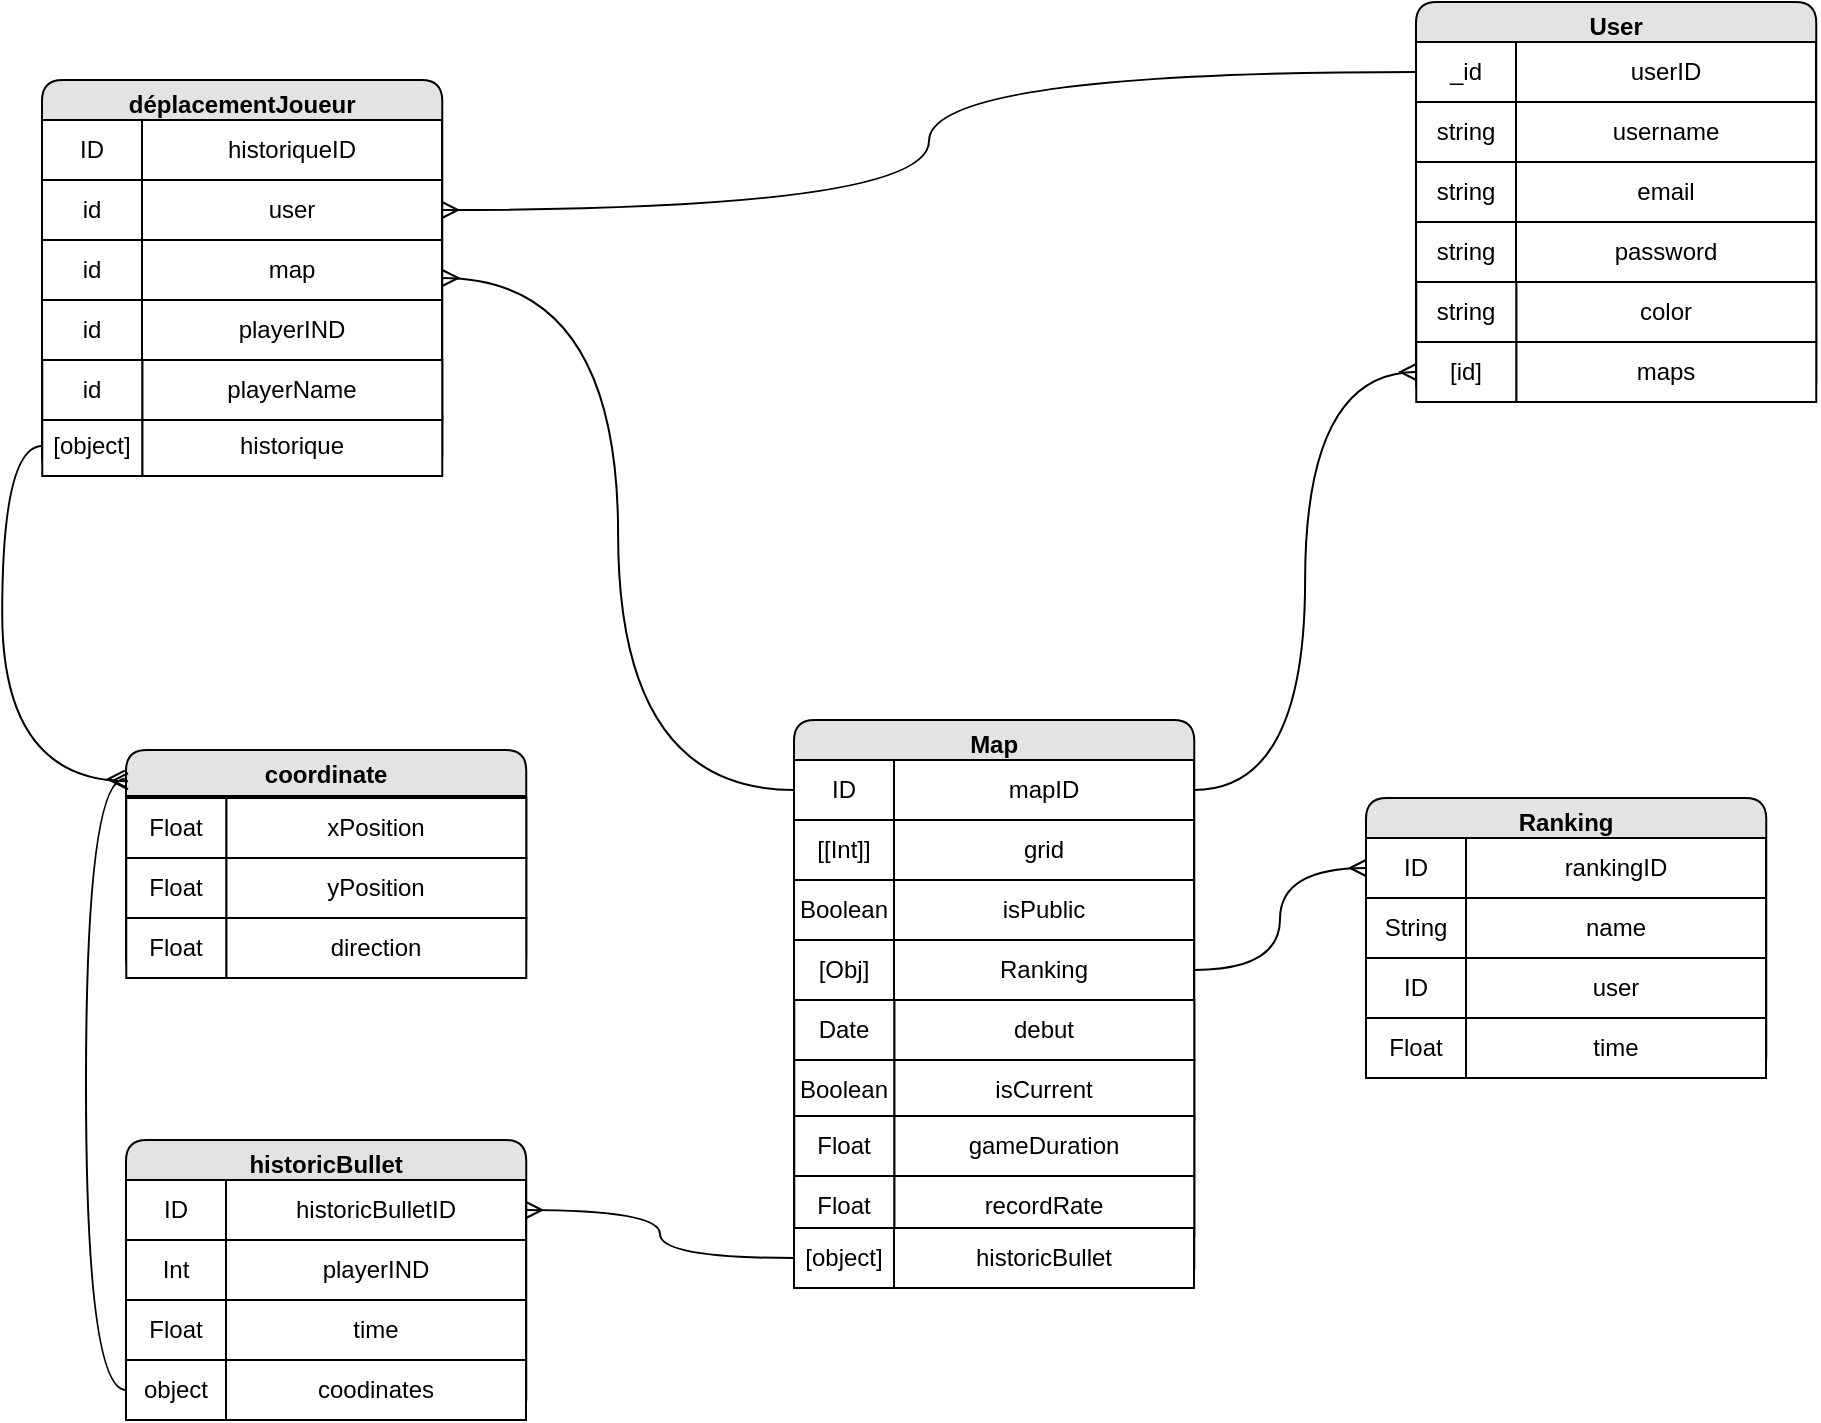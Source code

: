 <mxfile version="17.2.1" type="device"><diagram name="Koba Database schema" id="e56a1550-8fbb-45ad-956c-1786394a9013"><mxGraphModel dx="920" dy="625" grid="0" gridSize="10" guides="1" tooltips="1" connect="1" arrows="1" fold="1" page="1" pageScale="1" pageWidth="2339" pageHeight="3300" background="none" math="0" shadow="0"><root><mxCell id="0"/><mxCell id="1" parent="0"/><mxCell id="s6MqYQuqI-lbQTFpXedr-1283" value="User" style="swimlane;rounded=1;shadow=0;fillColor=#E3E3E3;" parent="1" vertex="1"><mxGeometry x="1365" y="503" width="200.13" height="200" as="geometry"><mxRectangle x="410" y="1600" width="76" height="23" as="alternateBounds"/></mxGeometry></mxCell><mxCell id="s6MqYQuqI-lbQTFpXedr-1284" value="" style="group" parent="s6MqYQuqI-lbQTFpXedr-1283" vertex="1" connectable="0"><mxGeometry y="20" width="200" height="30" as="geometry"/></mxCell><mxCell id="s6MqYQuqI-lbQTFpXedr-1285" value="userID" style="rounded=0;whiteSpace=wrap;html=1;shadow=0;fillColor=default;" parent="s6MqYQuqI-lbQTFpXedr-1284" vertex="1"><mxGeometry x="50" width="150" height="30" as="geometry"/></mxCell><mxCell id="s6MqYQuqI-lbQTFpXedr-1286" value="_id" style="rounded=0;whiteSpace=wrap;html=1;shadow=0;fillColor=default;" parent="s6MqYQuqI-lbQTFpXedr-1284" vertex="1"><mxGeometry width="50" height="30" as="geometry"/></mxCell><mxCell id="s6MqYQuqI-lbQTFpXedr-1290" value="Nom" style="group" parent="s6MqYQuqI-lbQTFpXedr-1283" vertex="1" connectable="0"><mxGeometry y="50" width="200" height="30" as="geometry"/></mxCell><mxCell id="s6MqYQuqI-lbQTFpXedr-1291" value="username" style="rounded=0;whiteSpace=wrap;html=1;shadow=0;fillColor=default;" parent="s6MqYQuqI-lbQTFpXedr-1290" vertex="1"><mxGeometry x="50" width="150" height="30" as="geometry"/></mxCell><mxCell id="s6MqYQuqI-lbQTFpXedr-1292" value="string" style="rounded=0;whiteSpace=wrap;html=1;shadow=0;fillColor=default;" parent="s6MqYQuqI-lbQTFpXedr-1290" vertex="1"><mxGeometry width="50" height="30" as="geometry"/></mxCell><mxCell id="s6MqYQuqI-lbQTFpXedr-1293" value="Date" style="group" parent="s6MqYQuqI-lbQTFpXedr-1283" vertex="1" connectable="0"><mxGeometry y="110" width="200" height="30" as="geometry"/></mxCell><mxCell id="s6MqYQuqI-lbQTFpXedr-1294" value="password" style="rounded=0;whiteSpace=wrap;html=1;shadow=0;fillColor=default;" parent="s6MqYQuqI-lbQTFpXedr-1293" vertex="1"><mxGeometry x="50" width="150" height="30" as="geometry"/></mxCell><mxCell id="s6MqYQuqI-lbQTFpXedr-1295" value="string" style="rounded=0;whiteSpace=wrap;html=1;shadow=0;fillColor=default;" parent="s6MqYQuqI-lbQTFpXedr-1293" vertex="1"><mxGeometry width="50" height="30" as="geometry"/></mxCell><mxCell id="7U2QGLZ0_2xpGg9DzkBu-201" value="Date" style="group" parent="s6MqYQuqI-lbQTFpXedr-1283" vertex="1" connectable="0"><mxGeometry y="80" width="200" height="30" as="geometry"/></mxCell><mxCell id="7U2QGLZ0_2xpGg9DzkBu-202" value="email" style="rounded=0;whiteSpace=wrap;html=1;shadow=0;fillColor=default;" parent="7U2QGLZ0_2xpGg9DzkBu-201" vertex="1"><mxGeometry x="50" width="150" height="30" as="geometry"/></mxCell><mxCell id="7U2QGLZ0_2xpGg9DzkBu-203" value="string" style="rounded=0;whiteSpace=wrap;html=1;shadow=0;fillColor=default;" parent="7U2QGLZ0_2xpGg9DzkBu-201" vertex="1"><mxGeometry width="50" height="30" as="geometry"/></mxCell><mxCell id="Q6wqVmvCfca9nOGpJFUY-4" value="Date" style="group" parent="s6MqYQuqI-lbQTFpXedr-1283" vertex="1" connectable="0"><mxGeometry x="0.13" y="140" width="200" height="30" as="geometry"/></mxCell><mxCell id="Q6wqVmvCfca9nOGpJFUY-5" value="color" style="rounded=0;whiteSpace=wrap;html=1;shadow=0;fillColor=default;" parent="Q6wqVmvCfca9nOGpJFUY-4" vertex="1"><mxGeometry x="50" width="150" height="30" as="geometry"/></mxCell><mxCell id="Q6wqVmvCfca9nOGpJFUY-6" value="string" style="rounded=0;whiteSpace=wrap;html=1;shadow=0;fillColor=default;" parent="Q6wqVmvCfca9nOGpJFUY-4" vertex="1"><mxGeometry width="50" height="30" as="geometry"/></mxCell><mxCell id="4lbM8qCxRCn-ZmMvo4t8-45" value="Date" style="group" vertex="1" connectable="0" parent="s6MqYQuqI-lbQTFpXedr-1283"><mxGeometry x="0.13" y="170" width="200" height="30" as="geometry"/></mxCell><mxCell id="4lbM8qCxRCn-ZmMvo4t8-46" value="maps" style="rounded=0;whiteSpace=wrap;html=1;shadow=0;fillColor=default;" vertex="1" parent="4lbM8qCxRCn-ZmMvo4t8-45"><mxGeometry x="50" width="150" height="30" as="geometry"/></mxCell><mxCell id="4lbM8qCxRCn-ZmMvo4t8-47" value="[id]" style="rounded=0;whiteSpace=wrap;html=1;shadow=0;fillColor=default;" vertex="1" parent="4lbM8qCxRCn-ZmMvo4t8-45"><mxGeometry width="50" height="30" as="geometry"/></mxCell><mxCell id="Q6wqVmvCfca9nOGpJFUY-23" value="Map" style="swimlane;rounded=1;shadow=0;fillColor=#E3E3E3;startSize=23;" parent="1" vertex="1"><mxGeometry x="1054" y="862" width="200.13" height="284" as="geometry"><mxRectangle x="410" y="1600" width="76" height="23" as="alternateBounds"/></mxGeometry></mxCell><mxCell id="Q6wqVmvCfca9nOGpJFUY-24" value="" style="group" parent="Q6wqVmvCfca9nOGpJFUY-23" vertex="1" connectable="0"><mxGeometry y="20" width="200" height="30" as="geometry"/></mxCell><mxCell id="Q6wqVmvCfca9nOGpJFUY-25" value="mapID" style="rounded=0;whiteSpace=wrap;html=1;shadow=0;fillColor=default;" parent="Q6wqVmvCfca9nOGpJFUY-24" vertex="1"><mxGeometry x="50" width="150" height="30" as="geometry"/></mxCell><mxCell id="Q6wqVmvCfca9nOGpJFUY-26" value="ID" style="rounded=0;whiteSpace=wrap;html=1;shadow=0;fillColor=default;" parent="Q6wqVmvCfca9nOGpJFUY-24" vertex="1"><mxGeometry width="50" height="30" as="geometry"/></mxCell><mxCell id="Q6wqVmvCfca9nOGpJFUY-27" value="Nom" style="group" parent="Q6wqVmvCfca9nOGpJFUY-23" vertex="1" connectable="0"><mxGeometry y="50" width="200" height="30" as="geometry"/></mxCell><mxCell id="Q6wqVmvCfca9nOGpJFUY-28" value="grid" style="rounded=0;whiteSpace=wrap;html=1;shadow=0;fillColor=default;" parent="Q6wqVmvCfca9nOGpJFUY-27" vertex="1"><mxGeometry x="50" width="150" height="30" as="geometry"/></mxCell><mxCell id="Q6wqVmvCfca9nOGpJFUY-29" value="[[Int]]" style="rounded=0;whiteSpace=wrap;html=1;shadow=0;fillColor=default;" parent="Q6wqVmvCfca9nOGpJFUY-27" vertex="1"><mxGeometry width="50" height="30" as="geometry"/></mxCell><mxCell id="Q6wqVmvCfca9nOGpJFUY-30" value="Date" style="group" parent="Q6wqVmvCfca9nOGpJFUY-23" vertex="1" connectable="0"><mxGeometry y="110" width="200" height="30" as="geometry"/></mxCell><mxCell id="4lbM8qCxRCn-ZmMvo4t8-15" value="" style="group" vertex="1" connectable="0" parent="Q6wqVmvCfca9nOGpJFUY-30"><mxGeometry width="200" height="30" as="geometry"/></mxCell><mxCell id="Q6wqVmvCfca9nOGpJFUY-31" value="Ranking" style="rounded=0;whiteSpace=wrap;html=1;shadow=0;fillColor=default;" parent="4lbM8qCxRCn-ZmMvo4t8-15" vertex="1"><mxGeometry x="50" width="150" height="30" as="geometry"/></mxCell><mxCell id="Q6wqVmvCfca9nOGpJFUY-32" value="[Obj]" style="rounded=0;whiteSpace=wrap;html=1;shadow=0;fillColor=default;" parent="4lbM8qCxRCn-ZmMvo4t8-15" vertex="1"><mxGeometry width="50" height="30" as="geometry"/></mxCell><mxCell id="Q6wqVmvCfca9nOGpJFUY-33" value="Date" style="group" parent="Q6wqVmvCfca9nOGpJFUY-23" vertex="1" connectable="0"><mxGeometry y="80" width="200" height="30" as="geometry"/></mxCell><mxCell id="Q6wqVmvCfca9nOGpJFUY-34" value="isPublic" style="rounded=0;whiteSpace=wrap;html=1;shadow=0;fillColor=default;" parent="Q6wqVmvCfca9nOGpJFUY-33" vertex="1"><mxGeometry x="50" width="150" height="30" as="geometry"/></mxCell><mxCell id="Q6wqVmvCfca9nOGpJFUY-35" value="Boolean" style="rounded=0;whiteSpace=wrap;html=1;shadow=0;fillColor=default;" parent="Q6wqVmvCfca9nOGpJFUY-33" vertex="1"><mxGeometry width="50" height="30" as="geometry"/></mxCell><mxCell id="4lbM8qCxRCn-ZmMvo4t8-16" value="" style="group" vertex="1" connectable="0" parent="Q6wqVmvCfca9nOGpJFUY-23"><mxGeometry x="0.13" y="140" width="200" height="30" as="geometry"/></mxCell><mxCell id="4lbM8qCxRCn-ZmMvo4t8-17" value="debut" style="rounded=0;whiteSpace=wrap;html=1;shadow=0;fillColor=default;" vertex="1" parent="4lbM8qCxRCn-ZmMvo4t8-16"><mxGeometry x="50" width="150" height="30" as="geometry"/></mxCell><mxCell id="4lbM8qCxRCn-ZmMvo4t8-18" value="Date" style="rounded=0;whiteSpace=wrap;html=1;shadow=0;fillColor=default;" vertex="1" parent="4lbM8qCxRCn-ZmMvo4t8-16"><mxGeometry width="50" height="30" as="geometry"/></mxCell><mxCell id="4lbM8qCxRCn-ZmMvo4t8-20" value="" style="group" vertex="1" connectable="0" parent="Q6wqVmvCfca9nOGpJFUY-23"><mxGeometry x="0.13" y="170" width="200" height="30" as="geometry"/></mxCell><mxCell id="4lbM8qCxRCn-ZmMvo4t8-21" value="isCurrent" style="rounded=0;whiteSpace=wrap;html=1;shadow=0;fillColor=default;" vertex="1" parent="4lbM8qCxRCn-ZmMvo4t8-20"><mxGeometry x="50" width="150" height="30" as="geometry"/></mxCell><mxCell id="4lbM8qCxRCn-ZmMvo4t8-22" value="Boolean" style="rounded=0;whiteSpace=wrap;html=1;shadow=0;fillColor=default;" vertex="1" parent="4lbM8qCxRCn-ZmMvo4t8-20"><mxGeometry width="50" height="30" as="geometry"/></mxCell><mxCell id="4lbM8qCxRCn-ZmMvo4t8-23" value="" style="group" vertex="1" connectable="0" parent="Q6wqVmvCfca9nOGpJFUY-23"><mxGeometry x="0.13" y="198" width="200" height="30" as="geometry"/></mxCell><mxCell id="4lbM8qCxRCn-ZmMvo4t8-24" value="gameDuration" style="rounded=0;whiteSpace=wrap;html=1;shadow=0;fillColor=default;" vertex="1" parent="4lbM8qCxRCn-ZmMvo4t8-23"><mxGeometry x="50" width="150" height="30" as="geometry"/></mxCell><mxCell id="4lbM8qCxRCn-ZmMvo4t8-25" value="Float" style="rounded=0;whiteSpace=wrap;html=1;shadow=0;fillColor=default;" vertex="1" parent="4lbM8qCxRCn-ZmMvo4t8-23"><mxGeometry width="50" height="30" as="geometry"/></mxCell><mxCell id="4lbM8qCxRCn-ZmMvo4t8-26" value="" style="group" vertex="1" connectable="0" parent="Q6wqVmvCfca9nOGpJFUY-23"><mxGeometry x="0.13" y="228" width="200" height="30" as="geometry"/></mxCell><mxCell id="4lbM8qCxRCn-ZmMvo4t8-27" value="recordRate" style="rounded=0;whiteSpace=wrap;html=1;shadow=0;fillColor=default;" vertex="1" parent="4lbM8qCxRCn-ZmMvo4t8-26"><mxGeometry x="50" width="150" height="30" as="geometry"/></mxCell><mxCell id="4lbM8qCxRCn-ZmMvo4t8-28" value="Float" style="rounded=0;whiteSpace=wrap;html=1;shadow=0;fillColor=default;" vertex="1" parent="4lbM8qCxRCn-ZmMvo4t8-26"><mxGeometry width="50" height="30" as="geometry"/></mxCell><mxCell id="4lbM8qCxRCn-ZmMvo4t8-30" value="" style="group" vertex="1" connectable="0" parent="Q6wqVmvCfca9nOGpJFUY-23"><mxGeometry y="254" width="200" height="30" as="geometry"/></mxCell><mxCell id="4lbM8qCxRCn-ZmMvo4t8-31" value="historicBullet" style="rounded=0;whiteSpace=wrap;html=1;shadow=0;fillColor=default;" vertex="1" parent="4lbM8qCxRCn-ZmMvo4t8-30"><mxGeometry x="50" width="150" height="30" as="geometry"/></mxCell><mxCell id="4lbM8qCxRCn-ZmMvo4t8-32" value="[object]" style="rounded=0;whiteSpace=wrap;html=1;shadow=0;fillColor=default;" vertex="1" parent="4lbM8qCxRCn-ZmMvo4t8-30"><mxGeometry width="50" height="30" as="geometry"/></mxCell><mxCell id="Q6wqVmvCfca9nOGpJFUY-60" value="déplacementJoueur" style="swimlane;rounded=1;shadow=0;fillColor=#E3E3E3;startSize=23;" parent="1" vertex="1"><mxGeometry x="678" y="542" width="200.13" height="198" as="geometry"><mxRectangle x="410" y="1600" width="76" height="23" as="alternateBounds"/></mxGeometry></mxCell><mxCell id="Q6wqVmvCfca9nOGpJFUY-61" value="" style="group" parent="Q6wqVmvCfca9nOGpJFUY-60" vertex="1" connectable="0"><mxGeometry y="20" width="200" height="30" as="geometry"/></mxCell><mxCell id="Q6wqVmvCfca9nOGpJFUY-62" value="historiqueID" style="rounded=0;whiteSpace=wrap;html=1;shadow=0;fillColor=default;" parent="Q6wqVmvCfca9nOGpJFUY-61" vertex="1"><mxGeometry x="50" width="150" height="30" as="geometry"/></mxCell><mxCell id="Q6wqVmvCfca9nOGpJFUY-63" value="ID" style="rounded=0;whiteSpace=wrap;html=1;shadow=0;fillColor=default;" parent="Q6wqVmvCfca9nOGpJFUY-61" vertex="1"><mxGeometry width="50" height="30" as="geometry"/></mxCell><mxCell id="Q6wqVmvCfca9nOGpJFUY-64" value="Nom" style="group" parent="Q6wqVmvCfca9nOGpJFUY-60" vertex="1" connectable="0"><mxGeometry y="50" width="200" height="30" as="geometry"/></mxCell><mxCell id="Q6wqVmvCfca9nOGpJFUY-65" value="user" style="rounded=0;whiteSpace=wrap;html=1;shadow=0;fillColor=default;" parent="Q6wqVmvCfca9nOGpJFUY-64" vertex="1"><mxGeometry x="50" width="150" height="30" as="geometry"/></mxCell><mxCell id="Q6wqVmvCfca9nOGpJFUY-66" value="id" style="rounded=0;whiteSpace=wrap;html=1;shadow=0;fillColor=default;" parent="Q6wqVmvCfca9nOGpJFUY-64" vertex="1"><mxGeometry width="50" height="30" as="geometry"/></mxCell><mxCell id="Q6wqVmvCfca9nOGpJFUY-70" value="Date" style="group" parent="Q6wqVmvCfca9nOGpJFUY-60" vertex="1" connectable="0"><mxGeometry x="0.13" y="168" width="200" height="30" as="geometry"/></mxCell><mxCell id="Q6wqVmvCfca9nOGpJFUY-71" value="historique" style="rounded=0;whiteSpace=wrap;html=1;shadow=0;fillColor=default;" parent="Q6wqVmvCfca9nOGpJFUY-70" vertex="1"><mxGeometry x="50" width="150" height="30" as="geometry"/></mxCell><mxCell id="Q6wqVmvCfca9nOGpJFUY-72" value="[object]" style="rounded=0;whiteSpace=wrap;html=1;shadow=0;fillColor=default;" parent="Q6wqVmvCfca9nOGpJFUY-70" vertex="1"><mxGeometry width="50" height="30" as="geometry"/></mxCell><mxCell id="4lbM8qCxRCn-ZmMvo4t8-35" value="Nom" style="group" vertex="1" connectable="0" parent="Q6wqVmvCfca9nOGpJFUY-60"><mxGeometry y="80" width="200" height="30" as="geometry"/></mxCell><mxCell id="4lbM8qCxRCn-ZmMvo4t8-36" value="map" style="rounded=0;whiteSpace=wrap;html=1;shadow=0;fillColor=default;" vertex="1" parent="4lbM8qCxRCn-ZmMvo4t8-35"><mxGeometry x="50" width="150" height="30" as="geometry"/></mxCell><mxCell id="4lbM8qCxRCn-ZmMvo4t8-37" value="id" style="rounded=0;whiteSpace=wrap;html=1;shadow=0;fillColor=default;" vertex="1" parent="4lbM8qCxRCn-ZmMvo4t8-35"><mxGeometry width="50" height="30" as="geometry"/></mxCell><mxCell id="4lbM8qCxRCn-ZmMvo4t8-38" value="Nom" style="group" vertex="1" connectable="0" parent="Q6wqVmvCfca9nOGpJFUY-60"><mxGeometry y="110" width="200" height="30" as="geometry"/></mxCell><mxCell id="4lbM8qCxRCn-ZmMvo4t8-39" value="playerIND" style="rounded=0;whiteSpace=wrap;html=1;shadow=0;fillColor=default;" vertex="1" parent="4lbM8qCxRCn-ZmMvo4t8-38"><mxGeometry x="50" width="150" height="30" as="geometry"/></mxCell><mxCell id="4lbM8qCxRCn-ZmMvo4t8-40" value="id" style="rounded=0;whiteSpace=wrap;html=1;shadow=0;fillColor=default;" vertex="1" parent="4lbM8qCxRCn-ZmMvo4t8-38"><mxGeometry width="50" height="30" as="geometry"/></mxCell><mxCell id="4lbM8qCxRCn-ZmMvo4t8-41" value="Nom" style="group" vertex="1" connectable="0" parent="Q6wqVmvCfca9nOGpJFUY-60"><mxGeometry x="0.13" y="140" width="200" height="30" as="geometry"/></mxCell><mxCell id="4lbM8qCxRCn-ZmMvo4t8-42" value="playerName" style="rounded=0;whiteSpace=wrap;html=1;shadow=0;fillColor=default;" vertex="1" parent="4lbM8qCxRCn-ZmMvo4t8-41"><mxGeometry x="50" width="150" height="30" as="geometry"/></mxCell><mxCell id="4lbM8qCxRCn-ZmMvo4t8-43" value="id" style="rounded=0;whiteSpace=wrap;html=1;shadow=0;fillColor=default;" vertex="1" parent="4lbM8qCxRCn-ZmMvo4t8-41"><mxGeometry width="50" height="30" as="geometry"/></mxCell><mxCell id="Q6wqVmvCfca9nOGpJFUY-77" value="Ranking" style="swimlane;rounded=1;shadow=0;fillColor=#E3E3E3;startSize=23;" parent="1" vertex="1"><mxGeometry x="1340" y="901" width="200.13" height="140" as="geometry"><mxRectangle x="410" y="1600" width="76" height="23" as="alternateBounds"/></mxGeometry></mxCell><mxCell id="Q6wqVmvCfca9nOGpJFUY-78" value="" style="group" parent="Q6wqVmvCfca9nOGpJFUY-77" vertex="1" connectable="0"><mxGeometry y="20" width="200" height="30" as="geometry"/></mxCell><mxCell id="Q6wqVmvCfca9nOGpJFUY-79" value="rankingID" style="rounded=0;whiteSpace=wrap;html=1;shadow=0;fillColor=default;" parent="Q6wqVmvCfca9nOGpJFUY-78" vertex="1"><mxGeometry x="50" width="150" height="30" as="geometry"/></mxCell><mxCell id="Q6wqVmvCfca9nOGpJFUY-80" value="ID" style="rounded=0;whiteSpace=wrap;html=1;shadow=0;fillColor=default;" parent="Q6wqVmvCfca9nOGpJFUY-78" vertex="1"><mxGeometry width="50" height="30" as="geometry"/></mxCell><mxCell id="Q6wqVmvCfca9nOGpJFUY-81" value="Nom" style="group" parent="Q6wqVmvCfca9nOGpJFUY-77" vertex="1" connectable="0"><mxGeometry y="50" width="200" height="30" as="geometry"/></mxCell><mxCell id="Q6wqVmvCfca9nOGpJFUY-82" value="name" style="rounded=0;whiteSpace=wrap;html=1;shadow=0;fillColor=default;" parent="Q6wqVmvCfca9nOGpJFUY-81" vertex="1"><mxGeometry x="50" width="150" height="30" as="geometry"/></mxCell><mxCell id="Q6wqVmvCfca9nOGpJFUY-83" value="String" style="rounded=0;whiteSpace=wrap;html=1;shadow=0;fillColor=default;" parent="Q6wqVmvCfca9nOGpJFUY-81" vertex="1"><mxGeometry width="50" height="30" as="geometry"/></mxCell><mxCell id="Q6wqVmvCfca9nOGpJFUY-84" value="Date" style="group" parent="Q6wqVmvCfca9nOGpJFUY-77" vertex="1" connectable="0"><mxGeometry y="110" width="200" height="30" as="geometry"/></mxCell><mxCell id="Q6wqVmvCfca9nOGpJFUY-85" value="time" style="rounded=0;whiteSpace=wrap;html=1;shadow=0;fillColor=default;" parent="Q6wqVmvCfca9nOGpJFUY-84" vertex="1"><mxGeometry x="50" width="150" height="30" as="geometry"/></mxCell><mxCell id="Q6wqVmvCfca9nOGpJFUY-86" value="Float" style="rounded=0;whiteSpace=wrap;html=1;shadow=0;fillColor=default;" parent="Q6wqVmvCfca9nOGpJFUY-84" vertex="1"><mxGeometry width="50" height="30" as="geometry"/></mxCell><mxCell id="Q6wqVmvCfca9nOGpJFUY-87" value="Date" style="group" parent="Q6wqVmvCfca9nOGpJFUY-77" vertex="1" connectable="0"><mxGeometry y="80" width="200" height="30" as="geometry"/></mxCell><mxCell id="Q6wqVmvCfca9nOGpJFUY-88" value="user" style="rounded=0;whiteSpace=wrap;html=1;shadow=0;fillColor=default;" parent="Q6wqVmvCfca9nOGpJFUY-87" vertex="1"><mxGeometry x="50" width="150" height="30" as="geometry"/></mxCell><mxCell id="Q6wqVmvCfca9nOGpJFUY-89" value="ID" style="rounded=0;whiteSpace=wrap;html=1;shadow=0;fillColor=default;" parent="Q6wqVmvCfca9nOGpJFUY-87" vertex="1"><mxGeometry width="50" height="30" as="geometry"/></mxCell><mxCell id="Q6wqVmvCfca9nOGpJFUY-93" style="edgeStyle=orthogonalEdgeStyle;curved=1;rounded=0;orthogonalLoop=1;jettySize=auto;html=1;exitX=1;exitY=0.5;exitDx=0;exitDy=0;entryX=0;entryY=0.5;entryDx=0;entryDy=0;endArrow=ERmany;endFill=0;" parent="1" source="Q6wqVmvCfca9nOGpJFUY-31" target="Q6wqVmvCfca9nOGpJFUY-80" edge="1"><mxGeometry relative="1" as="geometry"/></mxCell><mxCell id="Q6wqVmvCfca9nOGpJFUY-94" style="edgeStyle=orthogonalEdgeStyle;curved=1;rounded=0;orthogonalLoop=1;jettySize=auto;html=1;exitX=0;exitY=0.5;exitDx=0;exitDy=0;endArrow=ERmany;endFill=0;entryX=1;entryY=0.5;entryDx=0;entryDy=0;" parent="1" source="Q6wqVmvCfca9nOGpJFUY-26" target="Q6wqVmvCfca9nOGpJFUY-60" edge="1"><mxGeometry relative="1" as="geometry"><mxPoint x="931" y="547" as="targetPoint"/></mxGeometry></mxCell><mxCell id="Q6wqVmvCfca9nOGpJFUY-96" value="coordinate" style="swimlane;rounded=1;shadow=0;fillColor=#E3E3E3;startSize=23;container=0;" parent="1" vertex="1"><mxGeometry x="720" y="877" width="200.13" height="114" as="geometry"><mxRectangle x="410" y="1600" width="76" height="23" as="alternateBounds"/></mxGeometry></mxCell><mxCell id="Q6wqVmvCfca9nOGpJFUY-101" value="xPosition" style="rounded=0;whiteSpace=wrap;html=1;shadow=0;fillColor=default;container=0;" parent="Q6wqVmvCfca9nOGpJFUY-96" vertex="1"><mxGeometry x="50.13" y="24" width="150" height="30" as="geometry"/></mxCell><mxCell id="Q6wqVmvCfca9nOGpJFUY-102" value="Float" style="rounded=0;whiteSpace=wrap;html=1;shadow=0;fillColor=default;container=0;" parent="Q6wqVmvCfca9nOGpJFUY-96" vertex="1"><mxGeometry x="0.13" y="24" width="50" height="30" as="geometry"/></mxCell><mxCell id="Q6wqVmvCfca9nOGpJFUY-104" value="yPosition" style="rounded=0;whiteSpace=wrap;html=1;shadow=0;fillColor=default;container=0;" parent="Q6wqVmvCfca9nOGpJFUY-96" vertex="1"><mxGeometry x="50.13" y="54" width="150" height="30" as="geometry"/></mxCell><mxCell id="Q6wqVmvCfca9nOGpJFUY-105" value="Float" style="rounded=0;whiteSpace=wrap;html=1;shadow=0;fillColor=default;container=0;" parent="Q6wqVmvCfca9nOGpJFUY-96" vertex="1"><mxGeometry x="0.13" y="54" width="50" height="30" as="geometry"/></mxCell><mxCell id="Q6wqVmvCfca9nOGpJFUY-108" value="direction" style="rounded=0;whiteSpace=wrap;html=1;shadow=0;fillColor=default;container=0;" parent="Q6wqVmvCfca9nOGpJFUY-96" vertex="1"><mxGeometry x="50.13" y="84" width="150" height="30" as="geometry"/></mxCell><mxCell id="Q6wqVmvCfca9nOGpJFUY-109" value="Float" style="rounded=0;whiteSpace=wrap;html=1;shadow=0;fillColor=default;container=0;" parent="Q6wqVmvCfca9nOGpJFUY-96" vertex="1"><mxGeometry x="0.13" y="84" width="50" height="30" as="geometry"/></mxCell><mxCell id="Q6wqVmvCfca9nOGpJFUY-106" style="edgeStyle=orthogonalEdgeStyle;curved=1;rounded=0;orthogonalLoop=1;jettySize=auto;html=1;entryX=0;entryY=0.5;entryDx=0;entryDy=0;endArrow=none;endFill=0;startArrow=ERmany;startFill=0;exitX=0.005;exitY=0.137;exitDx=0;exitDy=0;exitPerimeter=0;" parent="1" source="Q6wqVmvCfca9nOGpJFUY-96" target="Q6wqVmvCfca9nOGpJFUY-72" edge="1"><mxGeometry relative="1" as="geometry"><mxPoint x="685" y="891" as="sourcePoint"/></mxGeometry></mxCell><mxCell id="4lbM8qCxRCn-ZmMvo4t8-1" value="historicBullet" style="swimlane;rounded=1;shadow=0;fillColor=#E3E3E3;startSize=23;" vertex="1" parent="1"><mxGeometry x="720" y="1072" width="200.13" height="140" as="geometry"><mxRectangle x="410" y="1600" width="76" height="23" as="alternateBounds"/></mxGeometry></mxCell><mxCell id="4lbM8qCxRCn-ZmMvo4t8-2" value="" style="group" vertex="1" connectable="0" parent="4lbM8qCxRCn-ZmMvo4t8-1"><mxGeometry y="20" width="200" height="30" as="geometry"/></mxCell><mxCell id="4lbM8qCxRCn-ZmMvo4t8-3" value="historicBulletID" style="rounded=0;whiteSpace=wrap;html=1;shadow=0;fillColor=default;" vertex="1" parent="4lbM8qCxRCn-ZmMvo4t8-2"><mxGeometry x="50" width="150" height="30" as="geometry"/></mxCell><mxCell id="4lbM8qCxRCn-ZmMvo4t8-4" value="ID" style="rounded=0;whiteSpace=wrap;html=1;shadow=0;fillColor=default;" vertex="1" parent="4lbM8qCxRCn-ZmMvo4t8-2"><mxGeometry width="50" height="30" as="geometry"/></mxCell><mxCell id="4lbM8qCxRCn-ZmMvo4t8-5" value="Nom" style="group" vertex="1" connectable="0" parent="4lbM8qCxRCn-ZmMvo4t8-1"><mxGeometry y="50" width="200" height="30" as="geometry"/></mxCell><mxCell id="4lbM8qCxRCn-ZmMvo4t8-6" value="playerIND" style="rounded=0;whiteSpace=wrap;html=1;shadow=0;fillColor=default;" vertex="1" parent="4lbM8qCxRCn-ZmMvo4t8-5"><mxGeometry x="50" width="150" height="30" as="geometry"/></mxCell><mxCell id="4lbM8qCxRCn-ZmMvo4t8-7" value="Int" style="rounded=0;whiteSpace=wrap;html=1;shadow=0;fillColor=default;" vertex="1" parent="4lbM8qCxRCn-ZmMvo4t8-5"><mxGeometry width="50" height="30" as="geometry"/></mxCell><mxCell id="4lbM8qCxRCn-ZmMvo4t8-8" value="Date" style="group" vertex="1" connectable="0" parent="4lbM8qCxRCn-ZmMvo4t8-1"><mxGeometry y="110" width="200" height="30" as="geometry"/></mxCell><mxCell id="4lbM8qCxRCn-ZmMvo4t8-9" value="coodinates" style="rounded=0;whiteSpace=wrap;html=1;shadow=0;fillColor=default;" vertex="1" parent="4lbM8qCxRCn-ZmMvo4t8-8"><mxGeometry x="50" width="150" height="30" as="geometry"/></mxCell><mxCell id="4lbM8qCxRCn-ZmMvo4t8-10" value="object" style="rounded=0;whiteSpace=wrap;html=1;shadow=0;fillColor=default;" vertex="1" parent="4lbM8qCxRCn-ZmMvo4t8-8"><mxGeometry width="50" height="30" as="geometry"/></mxCell><mxCell id="4lbM8qCxRCn-ZmMvo4t8-11" value="Date" style="group" vertex="1" connectable="0" parent="4lbM8qCxRCn-ZmMvo4t8-1"><mxGeometry y="80" width="200" height="30" as="geometry"/></mxCell><mxCell id="4lbM8qCxRCn-ZmMvo4t8-12" value="time" style="rounded=0;whiteSpace=wrap;html=1;shadow=0;fillColor=default;" vertex="1" parent="4lbM8qCxRCn-ZmMvo4t8-11"><mxGeometry x="50" width="150" height="30" as="geometry"/></mxCell><mxCell id="4lbM8qCxRCn-ZmMvo4t8-13" value="Float" style="rounded=0;whiteSpace=wrap;html=1;shadow=0;fillColor=default;" vertex="1" parent="4lbM8qCxRCn-ZmMvo4t8-11"><mxGeometry width="50" height="30" as="geometry"/></mxCell><mxCell id="4lbM8qCxRCn-ZmMvo4t8-33" style="edgeStyle=orthogonalEdgeStyle;rounded=0;orthogonalLoop=1;jettySize=auto;html=1;exitX=0;exitY=0.5;exitDx=0;exitDy=0;entryX=1;entryY=0.5;entryDx=0;entryDy=0;curved=1;endArrow=ERmany;endFill=0;" edge="1" parent="1" source="4lbM8qCxRCn-ZmMvo4t8-32" target="4lbM8qCxRCn-ZmMvo4t8-3"><mxGeometry relative="1" as="geometry"/></mxCell><mxCell id="4lbM8qCxRCn-ZmMvo4t8-34" style="edgeStyle=orthogonalEdgeStyle;curved=1;rounded=0;orthogonalLoop=1;jettySize=auto;html=1;exitX=0;exitY=0.5;exitDx=0;exitDy=0;endArrow=ERmany;endFill=0;entryX=1;entryY=0.5;entryDx=0;entryDy=0;" edge="1" parent="1" source="s6MqYQuqI-lbQTFpXedr-1286" target="Q6wqVmvCfca9nOGpJFUY-65"><mxGeometry relative="1" as="geometry"><mxPoint x="594" y="613" as="targetPoint"/></mxGeometry></mxCell><mxCell id="4lbM8qCxRCn-ZmMvo4t8-44" style="edgeStyle=orthogonalEdgeStyle;curved=1;rounded=0;orthogonalLoop=1;jettySize=auto;html=1;exitX=0;exitY=0.5;exitDx=0;exitDy=0;entryX=-0.003;entryY=0.126;entryDx=0;entryDy=0;endArrow=ERmany;endFill=0;entryPerimeter=0;" edge="1" parent="1" source="4lbM8qCxRCn-ZmMvo4t8-10" target="Q6wqVmvCfca9nOGpJFUY-96"><mxGeometry relative="1" as="geometry"/></mxCell><mxCell id="4lbM8qCxRCn-ZmMvo4t8-48" style="edgeStyle=orthogonalEdgeStyle;curved=1;rounded=0;orthogonalLoop=1;jettySize=auto;html=1;exitX=1;exitY=0.5;exitDx=0;exitDy=0;entryX=0;entryY=0.5;entryDx=0;entryDy=0;endArrow=ERmany;endFill=0;" edge="1" parent="1" source="Q6wqVmvCfca9nOGpJFUY-25" target="4lbM8qCxRCn-ZmMvo4t8-47"><mxGeometry relative="1" as="geometry"/></mxCell></root></mxGraphModel></diagram></mxfile>